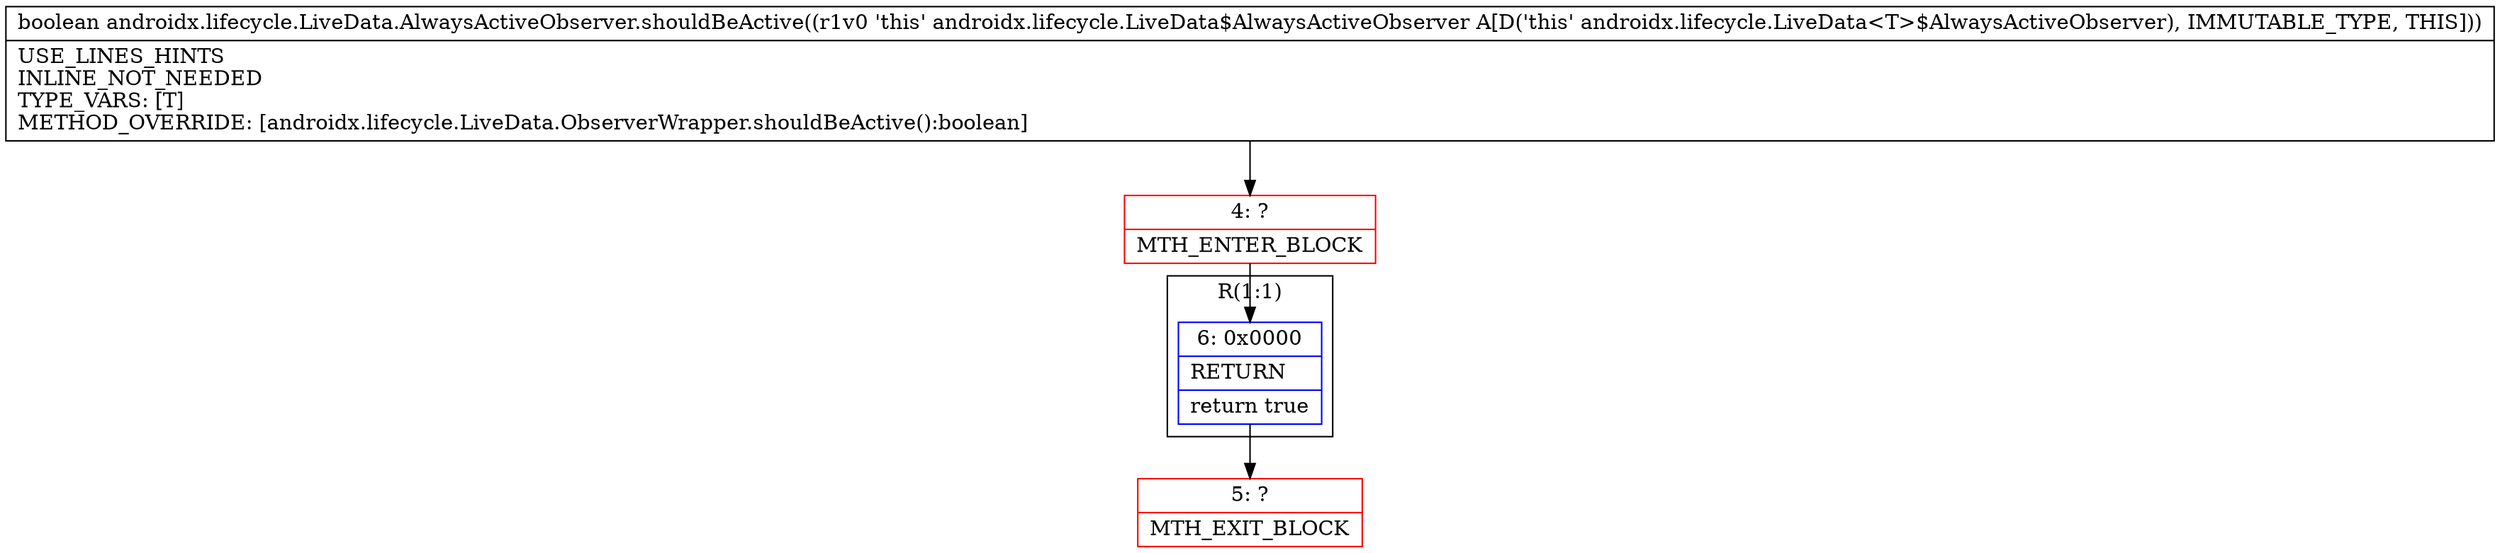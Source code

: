digraph "CFG forandroidx.lifecycle.LiveData.AlwaysActiveObserver.shouldBeActive()Z" {
subgraph cluster_Region_1174883858 {
label = "R(1:1)";
node [shape=record,color=blue];
Node_6 [shape=record,label="{6\:\ 0x0000|RETURN\l|return true\l}"];
}
Node_4 [shape=record,color=red,label="{4\:\ ?|MTH_ENTER_BLOCK\l}"];
Node_5 [shape=record,color=red,label="{5\:\ ?|MTH_EXIT_BLOCK\l}"];
MethodNode[shape=record,label="{boolean androidx.lifecycle.LiveData.AlwaysActiveObserver.shouldBeActive((r1v0 'this' androidx.lifecycle.LiveData$AlwaysActiveObserver A[D('this' androidx.lifecycle.LiveData\<T\>$AlwaysActiveObserver), IMMUTABLE_TYPE, THIS]))  | USE_LINES_HINTS\lINLINE_NOT_NEEDED\lTYPE_VARS: [T]\lMETHOD_OVERRIDE: [androidx.lifecycle.LiveData.ObserverWrapper.shouldBeActive():boolean]\l}"];
MethodNode -> Node_4;Node_6 -> Node_5;
Node_4 -> Node_6;
}

